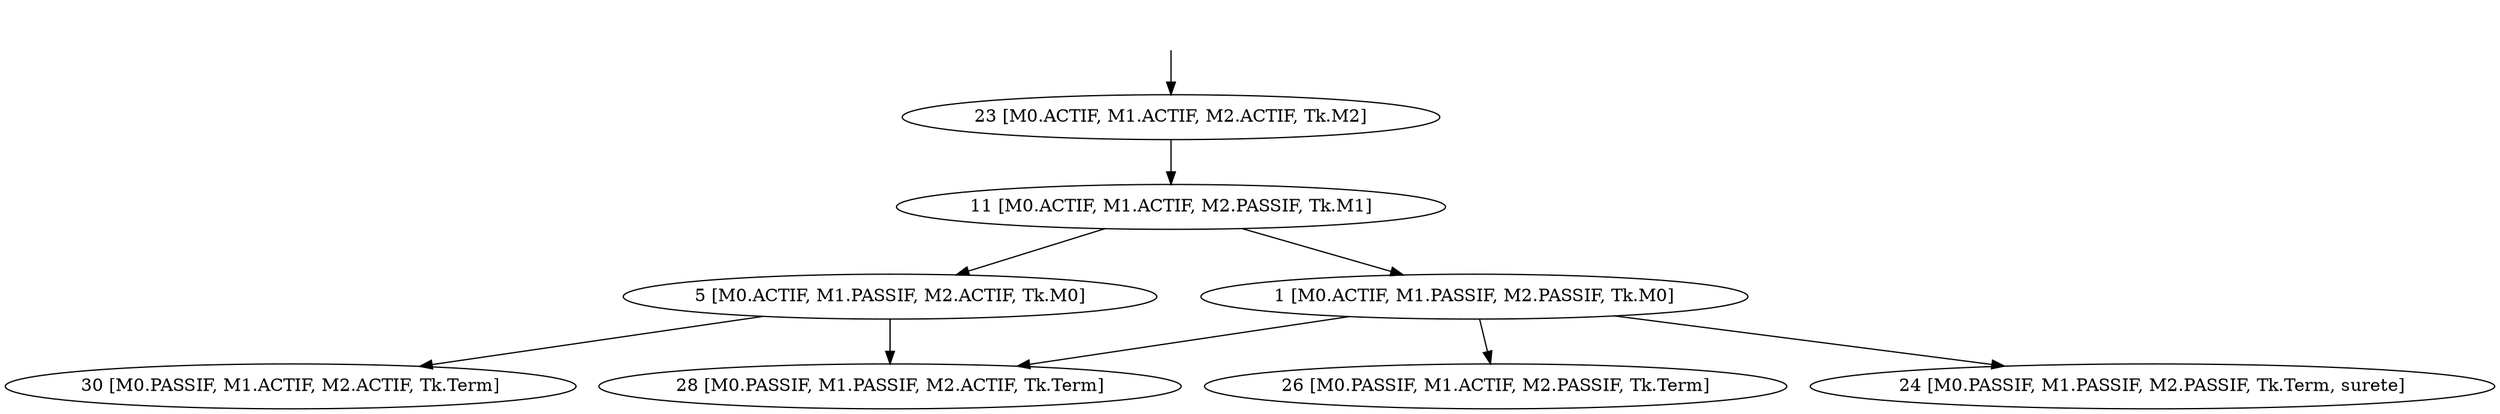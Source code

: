 digraph system {
_23[label="", shape=none ];
_23->23;
23 [label= "23 [M0.ACTIF, M1.ACTIF, M2.ACTIF, Tk.M2]"];
11 [label= "11 [M0.ACTIF, M1.ACTIF, M2.PASSIF, Tk.M1]"];
5 [label= "5 [M0.ACTIF, M1.PASSIF, M2.ACTIF, Tk.M0]"];
1 [label= "1 [M0.ACTIF, M1.PASSIF, M2.PASSIF, Tk.M0]"];
30 [label= "30 [M0.PASSIF, M1.ACTIF, M2.ACTIF, Tk.Term]"];
26 [label= "26 [M0.PASSIF, M1.ACTIF, M2.PASSIF, Tk.Term]"];
28 [label= "28 [M0.PASSIF, M1.PASSIF, M2.ACTIF, Tk.Term]"];
24 [label= "24 [M0.PASSIF, M1.PASSIF, M2.PASSIF, Tk.Term, surete]"];
23->11 [label= ""];
11->1 [label= ""];
11->5 [label= ""];
5->30 [label= ""];
1->26 [label= ""];
5->28 [label= ""];
1->24 [label= ""];
1->28 [label= ""];
}
